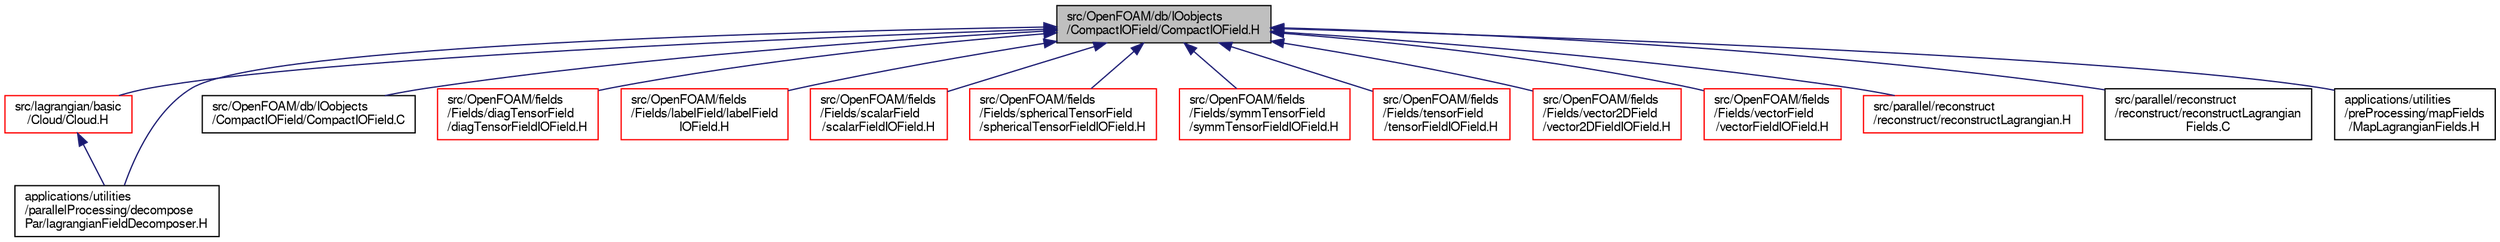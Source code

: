 digraph "src/OpenFOAM/db/IOobjects/CompactIOField/CompactIOField.H"
{
  bgcolor="transparent";
  edge [fontname="FreeSans",fontsize="10",labelfontname="FreeSans",labelfontsize="10"];
  node [fontname="FreeSans",fontsize="10",shape=record];
  Node92 [label="src/OpenFOAM/db/IOobjects\l/CompactIOField/CompactIOField.H",height=0.2,width=0.4,color="black", fillcolor="grey75", style="filled", fontcolor="black"];
  Node92 -> Node93 [dir="back",color="midnightblue",fontsize="10",style="solid",fontname="FreeSans"];
  Node93 [label="src/lagrangian/basic\l/Cloud/Cloud.H",height=0.2,width=0.4,color="red",URL="$a04847.html"];
  Node93 -> Node100 [dir="back",color="midnightblue",fontsize="10",style="solid",fontname="FreeSans"];
  Node100 [label="applications/utilities\l/parallelProcessing/decompose\lPar/lagrangianFieldDecomposer.H",height=0.2,width=0.4,color="black",URL="$a18767.html"];
  Node92 -> Node237 [dir="back",color="midnightblue",fontsize="10",style="solid",fontname="FreeSans"];
  Node237 [label="src/OpenFOAM/db/IOobjects\l/CompactIOField/CompactIOField.C",height=0.2,width=0.4,color="black",URL="$a09008.html"];
  Node92 -> Node238 [dir="back",color="midnightblue",fontsize="10",style="solid",fontname="FreeSans"];
  Node238 [label="src/OpenFOAM/fields\l/Fields/diagTensorField\l/diagTensorFieldIOField.H",height=0.2,width=0.4,color="red",URL="$a09551.html"];
  Node92 -> Node240 [dir="back",color="midnightblue",fontsize="10",style="solid",fontname="FreeSans"];
  Node240 [label="src/OpenFOAM/fields\l/Fields/labelField/labelField\lIOField.H",height=0.2,width=0.4,color="red",URL="$a09620.html"];
  Node92 -> Node242 [dir="back",color="midnightblue",fontsize="10",style="solid",fontname="FreeSans"];
  Node242 [label="src/OpenFOAM/fields\l/Fields/scalarField\l/scalarFieldIOField.H",height=0.2,width=0.4,color="red",URL="$a09662.html"];
  Node92 -> Node244 [dir="back",color="midnightblue",fontsize="10",style="solid",fontname="FreeSans"];
  Node244 [label="src/OpenFOAM/fields\l/Fields/sphericalTensorField\l/sphericalTensorFieldIOField.H",height=0.2,width=0.4,color="red",URL="$a09680.html"];
  Node92 -> Node246 [dir="back",color="midnightblue",fontsize="10",style="solid",fontname="FreeSans"];
  Node246 [label="src/OpenFOAM/fields\l/Fields/symmTensorField\l/symmTensorFieldIOField.H",height=0.2,width=0.4,color="red",URL="$a09698.html"];
  Node92 -> Node248 [dir="back",color="midnightblue",fontsize="10",style="solid",fontname="FreeSans"];
  Node248 [label="src/OpenFOAM/fields\l/Fields/tensorField\l/tensorFieldIOField.H",height=0.2,width=0.4,color="red",URL="$a09722.html"];
  Node92 -> Node250 [dir="back",color="midnightblue",fontsize="10",style="solid",fontname="FreeSans"];
  Node250 [label="src/OpenFOAM/fields\l/Fields/vector2DField\l/vector2DFieldIOField.H",height=0.2,width=0.4,color="red",URL="$a09773.html"];
  Node92 -> Node252 [dir="back",color="midnightblue",fontsize="10",style="solid",fontname="FreeSans"];
  Node252 [label="src/OpenFOAM/fields\l/Fields/vectorField\l/vectorFieldIOField.H",height=0.2,width=0.4,color="red",URL="$a09788.html"];
  Node92 -> Node254 [dir="back",color="midnightblue",fontsize="10",style="solid",fontname="FreeSans"];
  Node254 [label="src/parallel/reconstruct\l/reconstruct/reconstructLagrangian.H",height=0.2,width=0.4,color="red",URL="$a13088.html"];
  Node92 -> Node255 [dir="back",color="midnightblue",fontsize="10",style="solid",fontname="FreeSans"];
  Node255 [label="src/parallel/reconstruct\l/reconstruct/reconstructLagrangian\lFields.C",height=0.2,width=0.4,color="black",URL="$a13091.html"];
  Node92 -> Node100 [dir="back",color="midnightblue",fontsize="10",style="solid",fontname="FreeSans"];
  Node92 -> Node256 [dir="back",color="midnightblue",fontsize="10",style="solid",fontname="FreeSans"];
  Node256 [label="applications/utilities\l/preProcessing/mapFields\l/MapLagrangianFields.H",height=0.2,width=0.4,color="black",URL="$a19502.html",tooltip="Gets the indices of (source)particles that have been appended to the target cloud and maps the lagran..."];
}
